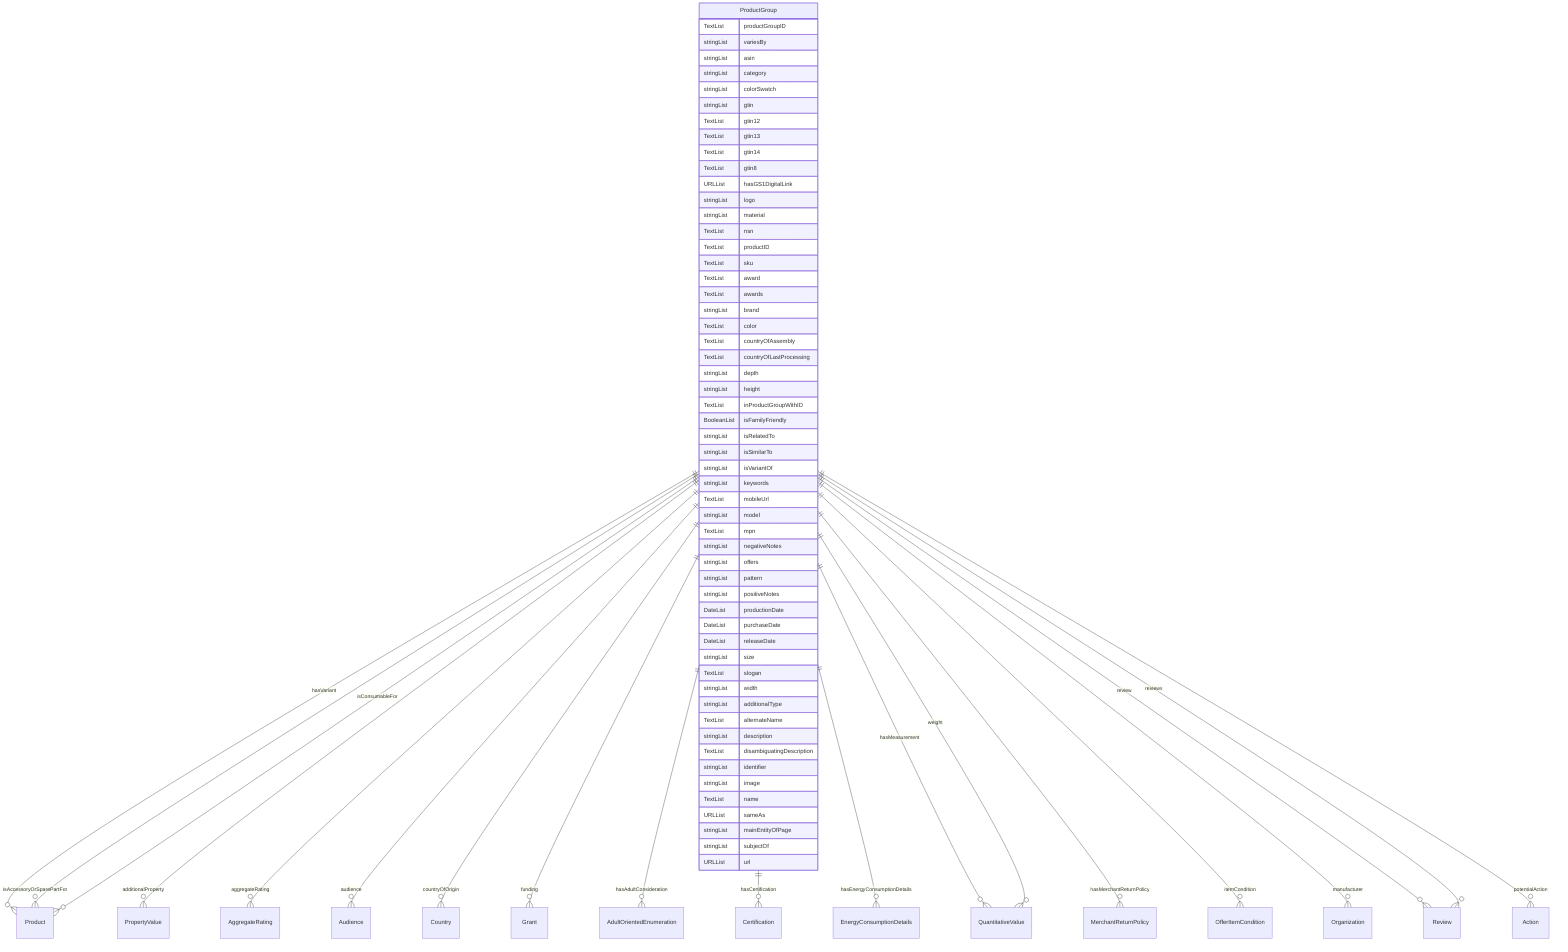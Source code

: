 erDiagram
ProductGroup {
    TextList productGroupID  
    stringList variesBy  
    stringList asin  
    stringList category  
    stringList colorSwatch  
    stringList gtin  
    TextList gtin12  
    TextList gtin13  
    TextList gtin14  
    TextList gtin8  
    URLList hasGS1DigitalLink  
    stringList logo  
    stringList material  
    TextList nsn  
    TextList productID  
    TextList sku  
    TextList award  
    TextList awards  
    stringList brand  
    TextList color  
    TextList countryOfAssembly  
    TextList countryOfLastProcessing  
    stringList depth  
    stringList height  
    TextList inProductGroupWithID  
    BooleanList isFamilyFriendly  
    stringList isRelatedTo  
    stringList isSimilarTo  
    stringList isVariantOf  
    stringList keywords  
    TextList mobileUrl  
    stringList model  
    TextList mpn  
    stringList negativeNotes  
    stringList offers  
    stringList pattern  
    stringList positiveNotes  
    DateList productionDate  
    DateList purchaseDate  
    DateList releaseDate  
    stringList size  
    TextList slogan  
    stringList width  
    stringList additionalType  
    TextList alternateName  
    stringList description  
    TextList disambiguatingDescription  
    stringList identifier  
    stringList image  
    TextList name  
    URLList sameAs  
    stringList mainEntityOfPage  
    stringList subjectOf  
    URLList url  
}

ProductGroup ||--}o Product : "hasVariant"
ProductGroup ||--}o PropertyValue : "additionalProperty"
ProductGroup ||--}o AggregateRating : "aggregateRating"
ProductGroup ||--}o Audience : "audience"
ProductGroup ||--}o Country : "countryOfOrigin"
ProductGroup ||--}o Grant : "funding"
ProductGroup ||--}o AdultOrientedEnumeration : "hasAdultConsideration"
ProductGroup ||--}o Certification : "hasCertification"
ProductGroup ||--}o EnergyConsumptionDetails : "hasEnergyConsumptionDetails"
ProductGroup ||--}o QuantitativeValue : "hasMeasurement"
ProductGroup ||--}o MerchantReturnPolicy : "hasMerchantReturnPolicy"
ProductGroup ||--}o Product : "isAccessoryOrSparePartFor"
ProductGroup ||--}o Product : "isConsumableFor"
ProductGroup ||--}o OfferItemCondition : "itemCondition"
ProductGroup ||--}o Organization : "manufacturer"
ProductGroup ||--}o Review : "review"
ProductGroup ||--}o Review : "reviews"
ProductGroup ||--}o QuantitativeValue : "weight"
ProductGroup ||--}o Action : "potentialAction"